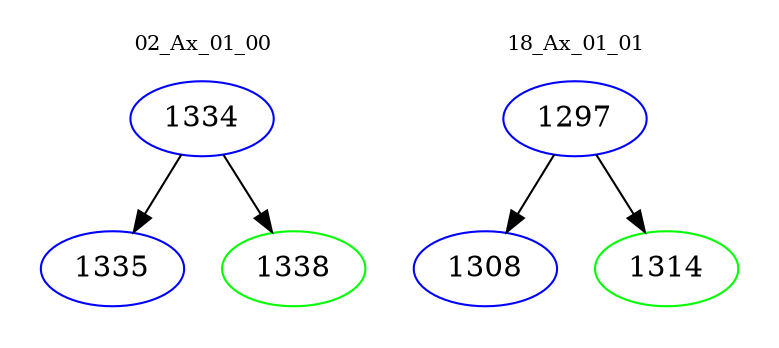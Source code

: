 digraph{
subgraph cluster_0 {
color = white
label = "02_Ax_01_00";
fontsize=10;
T0_1334 [label="1334", color="blue"]
T0_1334 -> T0_1335 [color="black"]
T0_1335 [label="1335", color="blue"]
T0_1334 -> T0_1338 [color="black"]
T0_1338 [label="1338", color="green"]
}
subgraph cluster_1 {
color = white
label = "18_Ax_01_01";
fontsize=10;
T1_1297 [label="1297", color="blue"]
T1_1297 -> T1_1308 [color="black"]
T1_1308 [label="1308", color="blue"]
T1_1297 -> T1_1314 [color="black"]
T1_1314 [label="1314", color="green"]
}
}
